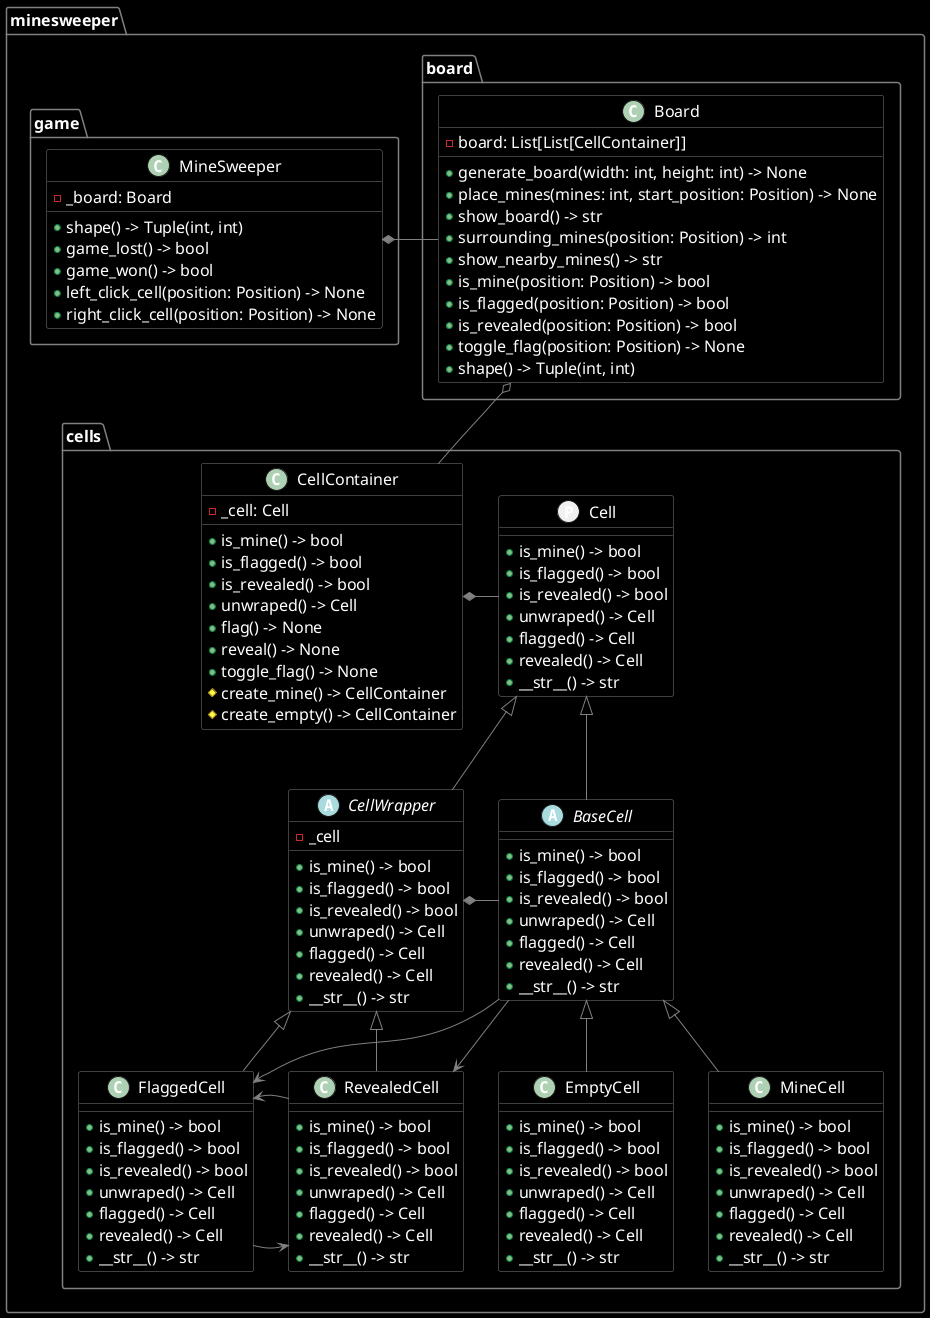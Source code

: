 @startuml model

skinparam {

    DefaultFontColor White
    DefaultFontName Monospace
    DefaultFontSize 16
    DefaultBorderColor White
    ArrowColor Gray

    BackgroundColor Black
    BorderColor Gray
    FontColor White

    class {
        BackgroundColor Black
        BorderColor Gray
    }

    package {
        BackgroundColor Black
        BorderColor Gray
    }

}

!define List(T) List[T]
!define string str
!define Optional(T) Optional[T]
!define Dict(T, U) Dict[T, U]

!definelong CELL_BODY()
    + is_mine() -> bool
    + is_flagged() -> bool
    + is_revealed() -> bool
    + unwraped() -> Cell
    + flagged() -> Cell
    + revealed() -> Cell
    + __str__() -> string
!enddefinelong

package minesweeper {

    package board {

        class Board {
            - board: List(List(CellContainer))
            + generate_board(width: int, height: int) -> None
            + place_mines(mines: int, start_position: Position) -> None
            + show_board() -> str
            + surrounding_mines(position: Position) -> int
            + show_nearby_mines() -> str
            + is_mine(position: Position) -> bool
            + is_flagged(position: Position) -> bool
            + is_revealed(position: Position) -> bool
            + toggle_flag(position: Position) -> None
            + shape() -> Tuple(int, int)
        }

    }

    package cells {

        protocol Cell {
            CELL_BODY()
        }

        class EmptyCell {
            CELL_BODY()
        }

        class MineCell {
            CELL_BODY()
        }

        class FlaggedCell {
            CELL_BODY()
        }

        class RevealedCell {
            CELL_BODY()
        }

        abstract CellWrapper {
            - _cell
            CELL_BODY()
        }

        abstract BaseCell {
            CELL_BODY()
        }

        class CellContainer {
            - _cell: Cell
            + is_mine() -> bool
            + is_flagged() -> bool
            + is_revealed() -> bool
            + unwraped() -> Cell
            + flag() -> None
            + reveal() -> None
            + toggle_flag() -> None
            # create_mine() -> CellContainer
            # create_empty() -> CellContainer
        }

        CellContainer *- Cell
        BaseCell <|-- EmptyCell
        BaseCell <|-- MineCell
        CellWrapper <|-- FlaggedCell
        CellWrapper <|-- RevealedCell
        Cell <|-- CellWrapper
        Cell <|-- BaseCell
        CellWrapper *- BaseCell
        FlaggedCell -> RevealedCell
        RevealedCell -> FlaggedCell
        BaseCell --> FlaggedCell
        BaseCell --> RevealedCell

    }

    package game {

        class MineSweeper {
            - _board: Board
            + shape() -> Tuple(int, int)
            + game_lost() -> bool
            + game_won() -> bool
            + left_click_cell(position: Position) -> None
            + right_click_cell(position: Position) -> None
        }

    }

    MineSweeper *- Board

    Board o-- CellContainer

}

@enduml